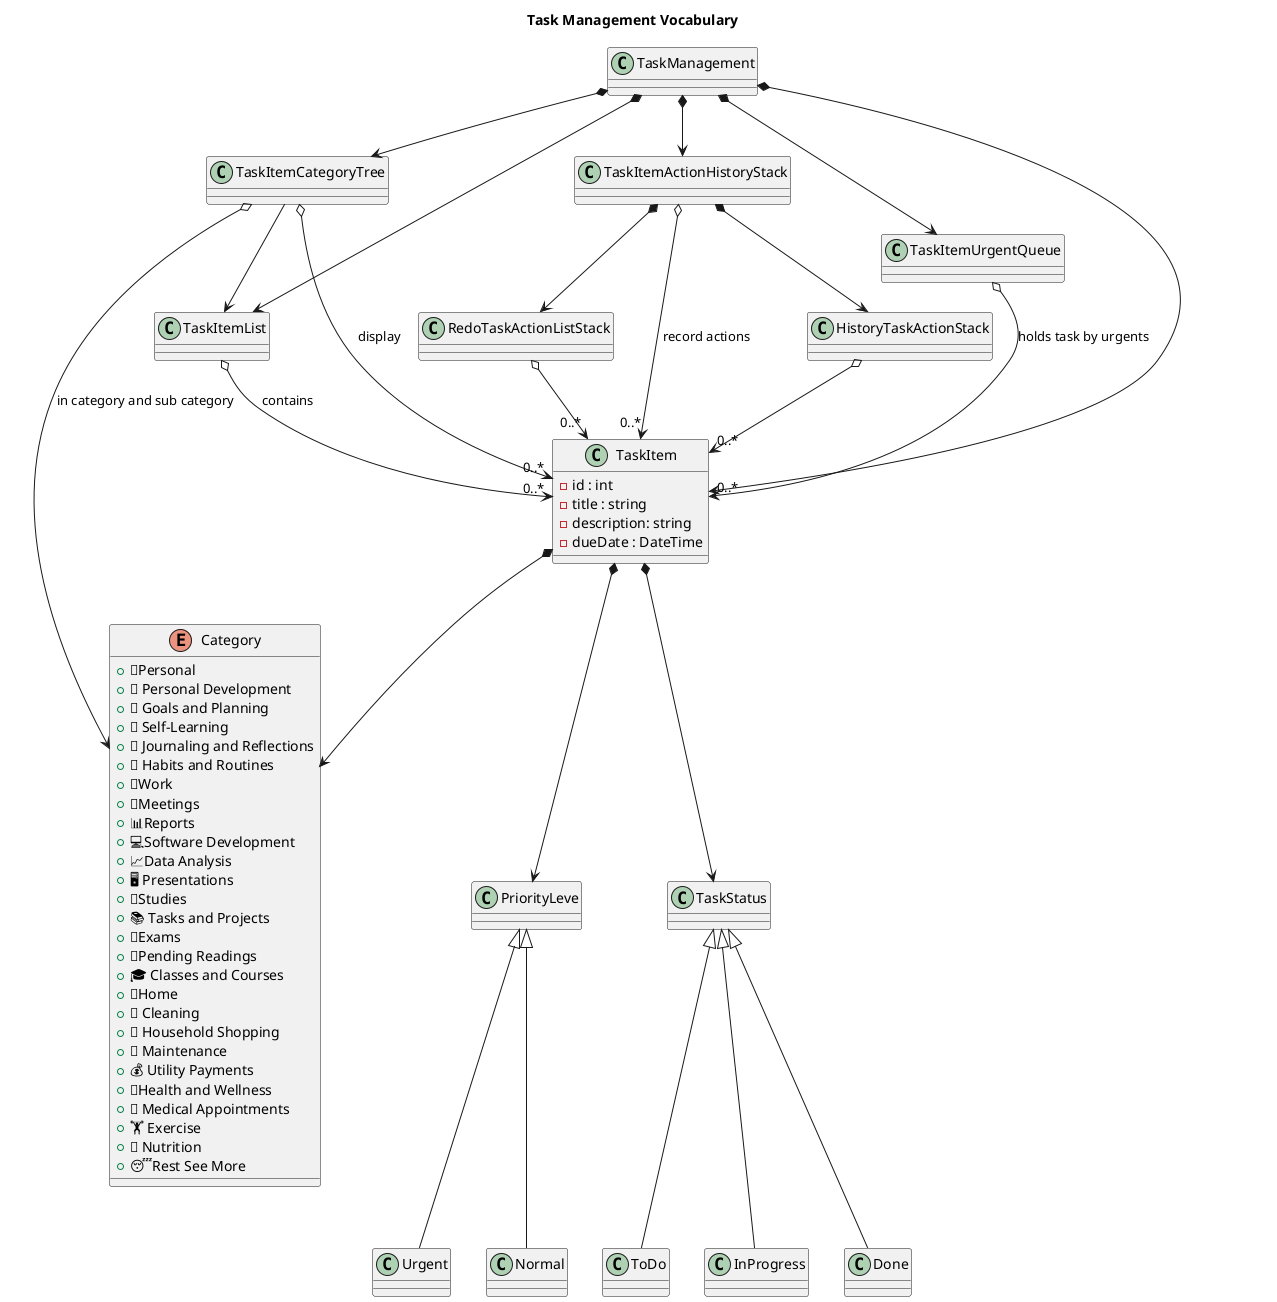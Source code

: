 @startuml DomainModel
    title Task Management Vocabulary

    TaskManagement *--> TaskItem
    TaskManagement *--> TaskItemList
    TaskManagement *--> TaskItemActionHistoryStack
    TaskManagement *--> TaskItemUrgentQueue
    TaskManagement *--> TaskItemCategoryTree

    TaskItemList o--> "0..*" TaskItem : contains
    TaskItemActionHistoryStack o--> "0..*" TaskItem : record actions
    TaskItemUrgentQueue o--> "0..*" TaskItem : holds task by urgents
    TaskItemCategoryTree o--> "0..*" TaskItem : display 

    TaskItemActionHistoryStack *--> HistoryTaskActionStack
    TaskItemActionHistoryStack *--> RedoTaskActionListStack

    HistoryTaskActionStack o--> "0..*" TaskItem
    RedoTaskActionListStack o--> "0..*" TaskItem

    TaskItemCategoryTree o--> Category : in category and sub category
    TaskItemCategoryTree --> TaskItemList

    TaskItem *--> PriorityLeve
    TaskItem *--> TaskStatus
    TaskItem *--> Category

    PriorityLeve <|-- Normal
    PriorityLeve <|-- Urgent

    TaskStatus <|-- ToDo
    TaskStatus <|-- InProgress
    TaskStatus <|-- Done

    enum Category{
        +📂Personal
        +🎯 Personal Development
        +📅 Goals and Planning
        +📖 Self-Learning
        +📓 Journaling and Reflections
        +🔄 Habits and Routines
        +📂Work
        +📝Meetings
        +📊Reports
        +💻Software Development
        +📈Data Analysis
        +🖥️ Presentations
        +📂Studies
        +📚 Tasks and Projects
        +📝Exams
        +📖Pending Readings
        +🎓 Classes and Courses
        +📂Home
        +🏡 Cleaning
        +🛒 Household Shopping
        +🔧 Maintenance
        +💰 Utility Payments
        +📂Health and Wellness
        +🏥 Medical Appointments
        +🏋️ Exercise
        +🍎 Nutrition
        +😴Rest See More
    }

    class TaskItem{
        -id : int
        -title : string
        -description: string
        -dueDate : DateTime
    }

@enduml
enum {
    +Personal
    +Personal Development
    +Goals and Planning
    +Self-Learning
    +Journaling and Reflections
    +Habits and Routines
    +WORK
    +Meetings
    +Reports
    +Software Development
    +Data Analysis
    +Presentations
    +STUDIES
    +TasksAndProjects
    +Exams
    +PendingReadings
    +ClassesAndCourses
    +HOME
    +Cleaning
    +HouseholdShopping
    +Maintenance
    +Utility Payments
    +HEALTH_AND_WELLNESS
    +MedicalAppointments
    +Exercise
    +Nutrition
    +RestSeeMore
}


📂Tasks
├── 📂Work
│ ├── 📝Meetings
│ ├── 📊Reports
│ ├── 💻Software Development
│ ├── 📈Data Analysis
│ ├── 🖥️ Presentations
├── 📂Studies
│ ├── 📚 Tasks and Projects
│ ├── 📝Exams
│ ├── 📖Pending Readings
│ ├── 🎓 Classes and Courses
├── 📂Home
│ ├── 🏡 Cleaning
│ ├── 🛒 Household Shopping
│ ├── 🔧 Maintenance
│ ├── 💰 Utility Payments
├── 📂 Health and Wellness
│ ├── 🏥 Medical Appointments
│ ├── 🏋️ Exercise
│ ├── 🍎 Nutrition
│ ├── 😴Rest See More
├── 📂 Personal
│ ├── 🎯 Personal Development
│ ├── 📅 Goals and Planning
│ ├── 📖 Self-Learning
│ ├── 📓 Journaling and Reflections
│ ├── 🔄 Habits and Routines